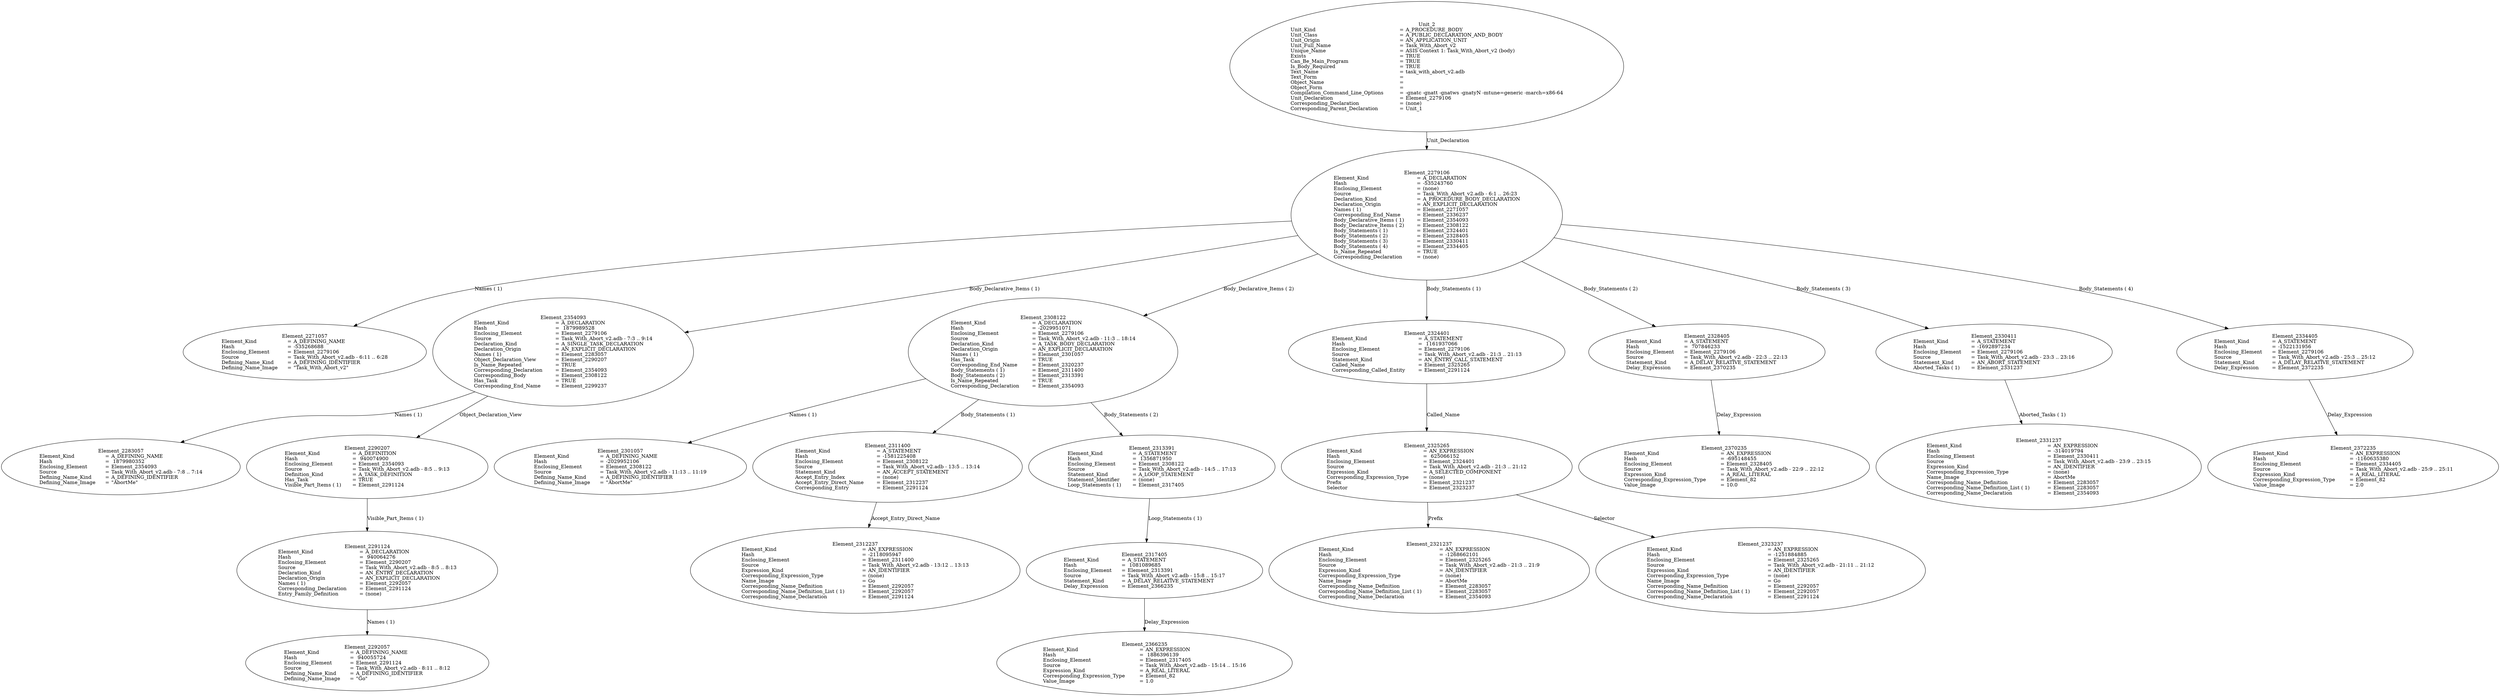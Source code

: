 digraph "task_with_abort_v2.adt" {
  Unit_2 -> Element_2279106
      [ label=Unit_Declaration ];
  Unit_2
      [ label=<<TABLE BORDER="0" CELLBORDER="0" CELLSPACING="0" CELLPADDING="0"> 
          <TR><TD COLSPAN="3">Unit_2</TD></TR>
          <TR><TD ALIGN="LEFT">Unit_Kind   </TD><TD> = </TD><TD ALIGN="LEFT">A_PROCEDURE_BODY</TD></TR>
          <TR><TD ALIGN="LEFT">Unit_Class   </TD><TD> = </TD><TD ALIGN="LEFT">A_PUBLIC_DECLARATION_AND_BODY</TD></TR>
          <TR><TD ALIGN="LEFT">Unit_Origin   </TD><TD> = </TD><TD ALIGN="LEFT">AN_APPLICATION_UNIT</TD></TR>
          <TR><TD ALIGN="LEFT">Unit_Full_Name    </TD><TD> = </TD><TD ALIGN="LEFT">Task_With_Abort_v2</TD></TR>
          <TR><TD ALIGN="LEFT">Unique_Name   </TD><TD> = </TD><TD ALIGN="LEFT">ASIS Context 1: Task_With_Abort_v2 (body)</TD></TR>
          <TR><TD ALIGN="LEFT">Exists  </TD><TD> = </TD><TD ALIGN="LEFT">TRUE</TD></TR>
          <TR><TD ALIGN="LEFT">Can_Be_Main_Program     </TD><TD> = </TD><TD ALIGN="LEFT">TRUE</TD></TR>
          <TR><TD ALIGN="LEFT">Is_Body_Required     </TD><TD> = </TD><TD ALIGN="LEFT">TRUE</TD></TR>
          <TR><TD ALIGN="LEFT">Text_Name   </TD><TD> = </TD><TD ALIGN="LEFT">task_with_abort_v2.adb</TD></TR>
          <TR><TD ALIGN="LEFT">Text_Form   </TD><TD> = </TD><TD ALIGN="LEFT"></TD></TR>
          <TR><TD ALIGN="LEFT">Object_Name   </TD><TD> = </TD><TD ALIGN="LEFT"></TD></TR>
          <TR><TD ALIGN="LEFT">Object_Form   </TD><TD> = </TD><TD ALIGN="LEFT"></TD></TR>
          <TR><TD ALIGN="LEFT">Compilation_Command_Line_Options         </TD><TD> = </TD><TD ALIGN="LEFT">-gnatc -gnatt -gnatws -gnatyN -mtune=generic -march=x86-64</TD></TR>
          <TR><TD ALIGN="LEFT">Unit_Declaration     </TD><TD> = </TD><TD ALIGN="LEFT">Element_2279106</TD></TR>
          <TR><TD ALIGN="LEFT">Corresponding_Declaration       </TD><TD> = </TD><TD ALIGN="LEFT">(none)</TD></TR>
          <TR><TD ALIGN="LEFT">Corresponding_Parent_Declaration         </TD><TD> = </TD><TD ALIGN="LEFT">Unit_1</TD></TR>
          </TABLE>> ];
  Element_2279106 -> Element_2271057
      [ label="Names ( 1)" ];
  Element_2279106 -> Element_2354093
      [ label="Body_Declarative_Items ( 1)" ];
  Element_2279106 -> Element_2308122
      [ label="Body_Declarative_Items ( 2)" ];
  Element_2279106 -> Element_2324401
      [ label="Body_Statements ( 1)" ];
  Element_2279106 -> Element_2328405
      [ label="Body_Statements ( 2)" ];
  Element_2279106 -> Element_2330411
      [ label="Body_Statements ( 3)" ];
  Element_2279106 -> Element_2334405
      [ label="Body_Statements ( 4)" ];
  Element_2279106
      [ label=<<TABLE BORDER="0" CELLBORDER="0" CELLSPACING="0" CELLPADDING="0"> 
          <TR><TD COLSPAN="3">Element_2279106</TD></TR>
          <TR><TD ALIGN="LEFT">Element_Kind    </TD><TD> = </TD><TD ALIGN="LEFT">A_DECLARATION</TD></TR>
          <TR><TD ALIGN="LEFT">Hash  </TD><TD> = </TD><TD ALIGN="LEFT">-535243760</TD></TR>
          <TR><TD ALIGN="LEFT">Enclosing_Element     </TD><TD> = </TD><TD ALIGN="LEFT">(none)</TD></TR>
          <TR><TD ALIGN="LEFT">Source  </TD><TD> = </TD><TD ALIGN="LEFT">Task_With_Abort_v2.adb - 6:1 .. 26:23</TD></TR>
          <TR><TD ALIGN="LEFT">Declaration_Kind     </TD><TD> = </TD><TD ALIGN="LEFT">A_PROCEDURE_BODY_DECLARATION</TD></TR>
          <TR><TD ALIGN="LEFT">Declaration_Origin     </TD><TD> = </TD><TD ALIGN="LEFT">AN_EXPLICIT_DECLARATION</TD></TR>
          <TR><TD ALIGN="LEFT">Names ( 1)   </TD><TD> = </TD><TD ALIGN="LEFT">Element_2271057</TD></TR>
          <TR><TD ALIGN="LEFT">Corresponding_End_Name      </TD><TD> = </TD><TD ALIGN="LEFT">Element_2336237</TD></TR>
          <TR><TD ALIGN="LEFT">Body_Declarative_Items ( 1)       </TD><TD> = </TD><TD ALIGN="LEFT">Element_2354093</TD></TR>
          <TR><TD ALIGN="LEFT">Body_Declarative_Items ( 2)       </TD><TD> = </TD><TD ALIGN="LEFT">Element_2308122</TD></TR>
          <TR><TD ALIGN="LEFT">Body_Statements ( 1)      </TD><TD> = </TD><TD ALIGN="LEFT">Element_2324401</TD></TR>
          <TR><TD ALIGN="LEFT">Body_Statements ( 2)      </TD><TD> = </TD><TD ALIGN="LEFT">Element_2328405</TD></TR>
          <TR><TD ALIGN="LEFT">Body_Statements ( 3)      </TD><TD> = </TD><TD ALIGN="LEFT">Element_2330411</TD></TR>
          <TR><TD ALIGN="LEFT">Body_Statements ( 4)      </TD><TD> = </TD><TD ALIGN="LEFT">Element_2334405</TD></TR>
          <TR><TD ALIGN="LEFT">Is_Name_Repeated     </TD><TD> = </TD><TD ALIGN="LEFT">TRUE</TD></TR>
          <TR><TD ALIGN="LEFT">Corresponding_Declaration       </TD><TD> = </TD><TD ALIGN="LEFT">(none)</TD></TR>
          </TABLE>> ];
  Element_2271057
      [ label=<<TABLE BORDER="0" CELLBORDER="0" CELLSPACING="0" CELLPADDING="0"> 
          <TR><TD COLSPAN="3">Element_2271057</TD></TR>
          <TR><TD ALIGN="LEFT">Element_Kind    </TD><TD> = </TD><TD ALIGN="LEFT">A_DEFINING_NAME</TD></TR>
          <TR><TD ALIGN="LEFT">Hash  </TD><TD> = </TD><TD ALIGN="LEFT">-535268688</TD></TR>
          <TR><TD ALIGN="LEFT">Enclosing_Element     </TD><TD> = </TD><TD ALIGN="LEFT">Element_2279106</TD></TR>
          <TR><TD ALIGN="LEFT">Source  </TD><TD> = </TD><TD ALIGN="LEFT">Task_With_Abort_v2.adb - 6:11 .. 6:28</TD></TR>
          <TR><TD ALIGN="LEFT">Defining_Name_Kind     </TD><TD> = </TD><TD ALIGN="LEFT">A_DEFINING_IDENTIFIER</TD></TR>
          <TR><TD ALIGN="LEFT">Defining_Name_Image     </TD><TD> = </TD><TD ALIGN="LEFT">"Task_With_Abort_v2"</TD></TR>
          </TABLE>> ];
  Element_2354093 -> Element_2283057
      [ label="Names ( 1)" ];
  Element_2354093 -> Element_2290207
      [ label=Object_Declaration_View ];
  Element_2354093
      [ label=<<TABLE BORDER="0" CELLBORDER="0" CELLSPACING="0" CELLPADDING="0"> 
          <TR><TD COLSPAN="3">Element_2354093</TD></TR>
          <TR><TD ALIGN="LEFT">Element_Kind    </TD><TD> = </TD><TD ALIGN="LEFT">A_DECLARATION</TD></TR>
          <TR><TD ALIGN="LEFT">Hash  </TD><TD> = </TD><TD ALIGN="LEFT"> 1879989528</TD></TR>
          <TR><TD ALIGN="LEFT">Enclosing_Element     </TD><TD> = </TD><TD ALIGN="LEFT">Element_2279106</TD></TR>
          <TR><TD ALIGN="LEFT">Source  </TD><TD> = </TD><TD ALIGN="LEFT">Task_With_Abort_v2.adb - 7:3 .. 9:14</TD></TR>
          <TR><TD ALIGN="LEFT">Declaration_Kind     </TD><TD> = </TD><TD ALIGN="LEFT">A_SINGLE_TASK_DECLARATION</TD></TR>
          <TR><TD ALIGN="LEFT">Declaration_Origin     </TD><TD> = </TD><TD ALIGN="LEFT">AN_EXPLICIT_DECLARATION</TD></TR>
          <TR><TD ALIGN="LEFT">Names ( 1)   </TD><TD> = </TD><TD ALIGN="LEFT">Element_2283057</TD></TR>
          <TR><TD ALIGN="LEFT">Object_Declaration_View      </TD><TD> = </TD><TD ALIGN="LEFT">Element_2290207</TD></TR>
          <TR><TD ALIGN="LEFT">Is_Name_Repeated     </TD><TD> = </TD><TD ALIGN="LEFT">TRUE</TD></TR>
          <TR><TD ALIGN="LEFT">Corresponding_Declaration       </TD><TD> = </TD><TD ALIGN="LEFT">Element_2354093</TD></TR>
          <TR><TD ALIGN="LEFT">Corresponding_Body     </TD><TD> = </TD><TD ALIGN="LEFT">Element_2308122</TD></TR>
          <TR><TD ALIGN="LEFT">Has_Task   </TD><TD> = </TD><TD ALIGN="LEFT">TRUE</TD></TR>
          <TR><TD ALIGN="LEFT">Corresponding_End_Name      </TD><TD> = </TD><TD ALIGN="LEFT">Element_2299237</TD></TR>
          </TABLE>> ];
  Element_2283057
      [ label=<<TABLE BORDER="0" CELLBORDER="0" CELLSPACING="0" CELLPADDING="0"> 
          <TR><TD COLSPAN="3">Element_2283057</TD></TR>
          <TR><TD ALIGN="LEFT">Element_Kind    </TD><TD> = </TD><TD ALIGN="LEFT">A_DEFINING_NAME</TD></TR>
          <TR><TD ALIGN="LEFT">Hash  </TD><TD> = </TD><TD ALIGN="LEFT"> 1879980352</TD></TR>
          <TR><TD ALIGN="LEFT">Enclosing_Element     </TD><TD> = </TD><TD ALIGN="LEFT">Element_2354093</TD></TR>
          <TR><TD ALIGN="LEFT">Source  </TD><TD> = </TD><TD ALIGN="LEFT">Task_With_Abort_v2.adb - 7:8 .. 7:14</TD></TR>
          <TR><TD ALIGN="LEFT">Defining_Name_Kind     </TD><TD> = </TD><TD ALIGN="LEFT">A_DEFINING_IDENTIFIER</TD></TR>
          <TR><TD ALIGN="LEFT">Defining_Name_Image     </TD><TD> = </TD><TD ALIGN="LEFT">"AbortMe"</TD></TR>
          </TABLE>> ];
  Element_2290207 -> Element_2291124
      [ label="Visible_Part_Items ( 1)" ];
  Element_2290207
      [ label=<<TABLE BORDER="0" CELLBORDER="0" CELLSPACING="0" CELLPADDING="0"> 
          <TR><TD COLSPAN="3">Element_2290207</TD></TR>
          <TR><TD ALIGN="LEFT">Element_Kind    </TD><TD> = </TD><TD ALIGN="LEFT">A_DEFINITION</TD></TR>
          <TR><TD ALIGN="LEFT">Hash  </TD><TD> = </TD><TD ALIGN="LEFT"> 940074900</TD></TR>
          <TR><TD ALIGN="LEFT">Enclosing_Element     </TD><TD> = </TD><TD ALIGN="LEFT">Element_2354093</TD></TR>
          <TR><TD ALIGN="LEFT">Source  </TD><TD> = </TD><TD ALIGN="LEFT">Task_With_Abort_v2.adb - 8:5 .. 9:13</TD></TR>
          <TR><TD ALIGN="LEFT">Definition_Kind    </TD><TD> = </TD><TD ALIGN="LEFT">A_TASK_DEFINITION</TD></TR>
          <TR><TD ALIGN="LEFT">Has_Task   </TD><TD> = </TD><TD ALIGN="LEFT">TRUE</TD></TR>
          <TR><TD ALIGN="LEFT">Visible_Part_Items ( 1)      </TD><TD> = </TD><TD ALIGN="LEFT">Element_2291124</TD></TR>
          </TABLE>> ];
  Element_2291124 -> Element_2292057
      [ label="Names ( 1)" ];
  Element_2291124
      [ label=<<TABLE BORDER="0" CELLBORDER="0" CELLSPACING="0" CELLPADDING="0"> 
          <TR><TD COLSPAN="3">Element_2291124</TD></TR>
          <TR><TD ALIGN="LEFT">Element_Kind    </TD><TD> = </TD><TD ALIGN="LEFT">A_DECLARATION</TD></TR>
          <TR><TD ALIGN="LEFT">Hash  </TD><TD> = </TD><TD ALIGN="LEFT"> 940064276</TD></TR>
          <TR><TD ALIGN="LEFT">Enclosing_Element     </TD><TD> = </TD><TD ALIGN="LEFT">Element_2290207</TD></TR>
          <TR><TD ALIGN="LEFT">Source  </TD><TD> = </TD><TD ALIGN="LEFT">Task_With_Abort_v2.adb - 8:5 .. 8:13</TD></TR>
          <TR><TD ALIGN="LEFT">Declaration_Kind     </TD><TD> = </TD><TD ALIGN="LEFT">AN_ENTRY_DECLARATION</TD></TR>
          <TR><TD ALIGN="LEFT">Declaration_Origin     </TD><TD> = </TD><TD ALIGN="LEFT">AN_EXPLICIT_DECLARATION</TD></TR>
          <TR><TD ALIGN="LEFT">Names ( 1)   </TD><TD> = </TD><TD ALIGN="LEFT">Element_2292057</TD></TR>
          <TR><TD ALIGN="LEFT">Corresponding_Declaration       </TD><TD> = </TD><TD ALIGN="LEFT">Element_2291124</TD></TR>
          <TR><TD ALIGN="LEFT">Entry_Family_Definition      </TD><TD> = </TD><TD ALIGN="LEFT">(none)</TD></TR>
          </TABLE>> ];
  Element_2292057
      [ label=<<TABLE BORDER="0" CELLBORDER="0" CELLSPACING="0" CELLPADDING="0"> 
          <TR><TD COLSPAN="3">Element_2292057</TD></TR>
          <TR><TD ALIGN="LEFT">Element_Kind    </TD><TD> = </TD><TD ALIGN="LEFT">A_DEFINING_NAME</TD></TR>
          <TR><TD ALIGN="LEFT">Hash  </TD><TD> = </TD><TD ALIGN="LEFT"> 940055724</TD></TR>
          <TR><TD ALIGN="LEFT">Enclosing_Element     </TD><TD> = </TD><TD ALIGN="LEFT">Element_2291124</TD></TR>
          <TR><TD ALIGN="LEFT">Source  </TD><TD> = </TD><TD ALIGN="LEFT">Task_With_Abort_v2.adb - 8:11 .. 8:12</TD></TR>
          <TR><TD ALIGN="LEFT">Defining_Name_Kind     </TD><TD> = </TD><TD ALIGN="LEFT">A_DEFINING_IDENTIFIER</TD></TR>
          <TR><TD ALIGN="LEFT">Defining_Name_Image     </TD><TD> = </TD><TD ALIGN="LEFT">"Go"</TD></TR>
          </TABLE>> ];
  Element_2308122 -> Element_2301057
      [ label="Names ( 1)" ];
  Element_2308122 -> Element_2311400
      [ label="Body_Statements ( 1)" ];
  Element_2308122 -> Element_2313391
      [ label="Body_Statements ( 2)" ];
  Element_2308122
      [ label=<<TABLE BORDER="0" CELLBORDER="0" CELLSPACING="0" CELLPADDING="0"> 
          <TR><TD COLSPAN="3">Element_2308122</TD></TR>
          <TR><TD ALIGN="LEFT">Element_Kind    </TD><TD> = </TD><TD ALIGN="LEFT">A_DECLARATION</TD></TR>
          <TR><TD ALIGN="LEFT">Hash  </TD><TD> = </TD><TD ALIGN="LEFT">-2029951071</TD></TR>
          <TR><TD ALIGN="LEFT">Enclosing_Element     </TD><TD> = </TD><TD ALIGN="LEFT">Element_2279106</TD></TR>
          <TR><TD ALIGN="LEFT">Source  </TD><TD> = </TD><TD ALIGN="LEFT">Task_With_Abort_v2.adb - 11:3 .. 18:14</TD></TR>
          <TR><TD ALIGN="LEFT">Declaration_Kind     </TD><TD> = </TD><TD ALIGN="LEFT">A_TASK_BODY_DECLARATION</TD></TR>
          <TR><TD ALIGN="LEFT">Declaration_Origin     </TD><TD> = </TD><TD ALIGN="LEFT">AN_EXPLICIT_DECLARATION</TD></TR>
          <TR><TD ALIGN="LEFT">Names ( 1)   </TD><TD> = </TD><TD ALIGN="LEFT">Element_2301057</TD></TR>
          <TR><TD ALIGN="LEFT">Has_Task   </TD><TD> = </TD><TD ALIGN="LEFT">TRUE</TD></TR>
          <TR><TD ALIGN="LEFT">Corresponding_End_Name      </TD><TD> = </TD><TD ALIGN="LEFT">Element_2320237</TD></TR>
          <TR><TD ALIGN="LEFT">Body_Statements ( 1)      </TD><TD> = </TD><TD ALIGN="LEFT">Element_2311400</TD></TR>
          <TR><TD ALIGN="LEFT">Body_Statements ( 2)      </TD><TD> = </TD><TD ALIGN="LEFT">Element_2313391</TD></TR>
          <TR><TD ALIGN="LEFT">Is_Name_Repeated     </TD><TD> = </TD><TD ALIGN="LEFT">TRUE</TD></TR>
          <TR><TD ALIGN="LEFT">Corresponding_Declaration       </TD><TD> = </TD><TD ALIGN="LEFT">Element_2354093</TD></TR>
          </TABLE>> ];
  Element_2301057
      [ label=<<TABLE BORDER="0" CELLBORDER="0" CELLSPACING="0" CELLPADDING="0"> 
          <TR><TD COLSPAN="3">Element_2301057</TD></TR>
          <TR><TD ALIGN="LEFT">Element_Kind    </TD><TD> = </TD><TD ALIGN="LEFT">A_DEFINING_NAME</TD></TR>
          <TR><TD ALIGN="LEFT">Hash  </TD><TD> = </TD><TD ALIGN="LEFT">-2029952106</TD></TR>
          <TR><TD ALIGN="LEFT">Enclosing_Element     </TD><TD> = </TD><TD ALIGN="LEFT">Element_2308122</TD></TR>
          <TR><TD ALIGN="LEFT">Source  </TD><TD> = </TD><TD ALIGN="LEFT">Task_With_Abort_v2.adb - 11:13 .. 11:19</TD></TR>
          <TR><TD ALIGN="LEFT">Defining_Name_Kind     </TD><TD> = </TD><TD ALIGN="LEFT">A_DEFINING_IDENTIFIER</TD></TR>
          <TR><TD ALIGN="LEFT">Defining_Name_Image     </TD><TD> = </TD><TD ALIGN="LEFT">"AbortMe"</TD></TR>
          </TABLE>> ];
  Element_2311400 -> Element_2312237
      [ label=Accept_Entry_Direct_Name ];
  Element_2311400
      [ label=<<TABLE BORDER="0" CELLBORDER="0" CELLSPACING="0" CELLPADDING="0"> 
          <TR><TD COLSPAN="3">Element_2311400</TD></TR>
          <TR><TD ALIGN="LEFT">Element_Kind    </TD><TD> = </TD><TD ALIGN="LEFT">A_STATEMENT</TD></TR>
          <TR><TD ALIGN="LEFT">Hash  </TD><TD> = </TD><TD ALIGN="LEFT">-1581225408</TD></TR>
          <TR><TD ALIGN="LEFT">Enclosing_Element     </TD><TD> = </TD><TD ALIGN="LEFT">Element_2308122</TD></TR>
          <TR><TD ALIGN="LEFT">Source  </TD><TD> = </TD><TD ALIGN="LEFT">Task_With_Abort_v2.adb - 13:5 .. 13:14</TD></TR>
          <TR><TD ALIGN="LEFT">Statement_Kind    </TD><TD> = </TD><TD ALIGN="LEFT">AN_ACCEPT_STATEMENT</TD></TR>
          <TR><TD ALIGN="LEFT">Accept_Entry_Index     </TD><TD> = </TD><TD ALIGN="LEFT">(none)</TD></TR>
          <TR><TD ALIGN="LEFT">Accept_Entry_Direct_Name       </TD><TD> = </TD><TD ALIGN="LEFT">Element_2312237</TD></TR>
          <TR><TD ALIGN="LEFT">Corresponding_Entry     </TD><TD> = </TD><TD ALIGN="LEFT">Element_2291124</TD></TR>
          </TABLE>> ];
  Element_2312237
      [ label=<<TABLE BORDER="0" CELLBORDER="0" CELLSPACING="0" CELLPADDING="0"> 
          <TR><TD COLSPAN="3">Element_2312237</TD></TR>
          <TR><TD ALIGN="LEFT">Element_Kind    </TD><TD> = </TD><TD ALIGN="LEFT">AN_EXPRESSION</TD></TR>
          <TR><TD ALIGN="LEFT">Hash  </TD><TD> = </TD><TD ALIGN="LEFT">-2118095947</TD></TR>
          <TR><TD ALIGN="LEFT">Enclosing_Element     </TD><TD> = </TD><TD ALIGN="LEFT">Element_2311400</TD></TR>
          <TR><TD ALIGN="LEFT">Source  </TD><TD> = </TD><TD ALIGN="LEFT">Task_With_Abort_v2.adb - 13:12 .. 13:13</TD></TR>
          <TR><TD ALIGN="LEFT">Expression_Kind    </TD><TD> = </TD><TD ALIGN="LEFT">AN_IDENTIFIER</TD></TR>
          <TR><TD ALIGN="LEFT">Corresponding_Expression_Type        </TD><TD> = </TD><TD ALIGN="LEFT">(none)</TD></TR>
          <TR><TD ALIGN="LEFT">Name_Image   </TD><TD> = </TD><TD ALIGN="LEFT">Go</TD></TR>
          <TR><TD ALIGN="LEFT">Corresponding_Name_Definition        </TD><TD> = </TD><TD ALIGN="LEFT">Element_2292057</TD></TR>
          <TR><TD ALIGN="LEFT">Corresponding_Name_Definition_List ( 1)          </TD><TD> = </TD><TD ALIGN="LEFT">Element_2292057</TD></TR>
          <TR><TD ALIGN="LEFT">Corresponding_Name_Declaration        </TD><TD> = </TD><TD ALIGN="LEFT">Element_2291124</TD></TR>
          </TABLE>> ];
  Element_2313391 -> Element_2317405
      [ label="Loop_Statements ( 1)" ];
  Element_2313391
      [ label=<<TABLE BORDER="0" CELLBORDER="0" CELLSPACING="0" CELLPADDING="0"> 
          <TR><TD COLSPAN="3">Element_2313391</TD></TR>
          <TR><TD ALIGN="LEFT">Element_Kind    </TD><TD> = </TD><TD ALIGN="LEFT">A_STATEMENT</TD></TR>
          <TR><TD ALIGN="LEFT">Hash  </TD><TD> = </TD><TD ALIGN="LEFT"> 1356871950</TD></TR>
          <TR><TD ALIGN="LEFT">Enclosing_Element     </TD><TD> = </TD><TD ALIGN="LEFT">Element_2308122</TD></TR>
          <TR><TD ALIGN="LEFT">Source  </TD><TD> = </TD><TD ALIGN="LEFT">Task_With_Abort_v2.adb - 14:5 .. 17:13</TD></TR>
          <TR><TD ALIGN="LEFT">Statement_Kind    </TD><TD> = </TD><TD ALIGN="LEFT">A_LOOP_STATEMENT</TD></TR>
          <TR><TD ALIGN="LEFT">Statement_Identifier      </TD><TD> = </TD><TD ALIGN="LEFT">(none)</TD></TR>
          <TR><TD ALIGN="LEFT">Loop_Statements ( 1)      </TD><TD> = </TD><TD ALIGN="LEFT">Element_2317405</TD></TR>
          </TABLE>> ];
  Element_2317405 -> Element_2366235
      [ label=Delay_Expression ];
  Element_2317405
      [ label=<<TABLE BORDER="0" CELLBORDER="0" CELLSPACING="0" CELLPADDING="0"> 
          <TR><TD COLSPAN="3">Element_2317405</TD></TR>
          <TR><TD ALIGN="LEFT">Element_Kind    </TD><TD> = </TD><TD ALIGN="LEFT">A_STATEMENT</TD></TR>
          <TR><TD ALIGN="LEFT">Hash  </TD><TD> = </TD><TD ALIGN="LEFT"> 1081089685</TD></TR>
          <TR><TD ALIGN="LEFT">Enclosing_Element     </TD><TD> = </TD><TD ALIGN="LEFT">Element_2313391</TD></TR>
          <TR><TD ALIGN="LEFT">Source  </TD><TD> = </TD><TD ALIGN="LEFT">Task_With_Abort_v2.adb - 15:8 .. 15:17</TD></TR>
          <TR><TD ALIGN="LEFT">Statement_Kind    </TD><TD> = </TD><TD ALIGN="LEFT">A_DELAY_RELATIVE_STATEMENT</TD></TR>
          <TR><TD ALIGN="LEFT">Delay_Expression     </TD><TD> = </TD><TD ALIGN="LEFT">Element_2366235</TD></TR>
          </TABLE>> ];
  Element_2366235
      [ label=<<TABLE BORDER="0" CELLBORDER="0" CELLSPACING="0" CELLPADDING="0"> 
          <TR><TD COLSPAN="3">Element_2366235</TD></TR>
          <TR><TD ALIGN="LEFT">Element_Kind    </TD><TD> = </TD><TD ALIGN="LEFT">AN_EXPRESSION</TD></TR>
          <TR><TD ALIGN="LEFT">Hash  </TD><TD> = </TD><TD ALIGN="LEFT"> 1886396139</TD></TR>
          <TR><TD ALIGN="LEFT">Enclosing_Element     </TD><TD> = </TD><TD ALIGN="LEFT">Element_2317405</TD></TR>
          <TR><TD ALIGN="LEFT">Source  </TD><TD> = </TD><TD ALIGN="LEFT">Task_With_Abort_v2.adb - 15:14 .. 15:16</TD></TR>
          <TR><TD ALIGN="LEFT">Expression_Kind    </TD><TD> = </TD><TD ALIGN="LEFT">A_REAL_LITERAL</TD></TR>
          <TR><TD ALIGN="LEFT">Corresponding_Expression_Type        </TD><TD> = </TD><TD ALIGN="LEFT">Element_82</TD></TR>
          <TR><TD ALIGN="LEFT">Value_Image   </TD><TD> = </TD><TD ALIGN="LEFT">1.0</TD></TR>
          </TABLE>> ];
  Element_2324401 -> Element_2325265
      [ label=Called_Name ];
  Element_2324401
      [ label=<<TABLE BORDER="0" CELLBORDER="0" CELLSPACING="0" CELLPADDING="0"> 
          <TR><TD COLSPAN="3">Element_2324401</TD></TR>
          <TR><TD ALIGN="LEFT">Element_Kind    </TD><TD> = </TD><TD ALIGN="LEFT">A_STATEMENT</TD></TR>
          <TR><TD ALIGN="LEFT">Hash  </TD><TD> = </TD><TD ALIGN="LEFT"> 1161937066</TD></TR>
          <TR><TD ALIGN="LEFT">Enclosing_Element     </TD><TD> = </TD><TD ALIGN="LEFT">Element_2279106</TD></TR>
          <TR><TD ALIGN="LEFT">Source  </TD><TD> = </TD><TD ALIGN="LEFT">Task_With_Abort_v2.adb - 21:3 .. 21:13</TD></TR>
          <TR><TD ALIGN="LEFT">Statement_Kind    </TD><TD> = </TD><TD ALIGN="LEFT">AN_ENTRY_CALL_STATEMENT</TD></TR>
          <TR><TD ALIGN="LEFT">Called_Name   </TD><TD> = </TD><TD ALIGN="LEFT">Element_2325265</TD></TR>
          <TR><TD ALIGN="LEFT">Corresponding_Called_Entity       </TD><TD> = </TD><TD ALIGN="LEFT">Element_2291124</TD></TR>
          </TABLE>> ];
  Element_2325265 -> Element_2321237
      [ label=Prefix ];
  Element_2325265 -> Element_2323237
      [ label=Selector ];
  Element_2325265
      [ label=<<TABLE BORDER="0" CELLBORDER="0" CELLSPACING="0" CELLPADDING="0"> 
          <TR><TD COLSPAN="3">Element_2325265</TD></TR>
          <TR><TD ALIGN="LEFT">Element_Kind    </TD><TD> = </TD><TD ALIGN="LEFT">AN_EXPRESSION</TD></TR>
          <TR><TD ALIGN="LEFT">Hash  </TD><TD> = </TD><TD ALIGN="LEFT"> 625066152</TD></TR>
          <TR><TD ALIGN="LEFT">Enclosing_Element     </TD><TD> = </TD><TD ALIGN="LEFT">Element_2324401</TD></TR>
          <TR><TD ALIGN="LEFT">Source  </TD><TD> = </TD><TD ALIGN="LEFT">Task_With_Abort_v2.adb - 21:3 .. 21:12</TD></TR>
          <TR><TD ALIGN="LEFT">Expression_Kind    </TD><TD> = </TD><TD ALIGN="LEFT">A_SELECTED_COMPONENT</TD></TR>
          <TR><TD ALIGN="LEFT">Corresponding_Expression_Type        </TD><TD> = </TD><TD ALIGN="LEFT">(none)</TD></TR>
          <TR><TD ALIGN="LEFT">Prefix  </TD><TD> = </TD><TD ALIGN="LEFT">Element_2321237</TD></TR>
          <TR><TD ALIGN="LEFT">Selector   </TD><TD> = </TD><TD ALIGN="LEFT">Element_2323237</TD></TR>
          </TABLE>> ];
  Element_2321237
      [ label=<<TABLE BORDER="0" CELLBORDER="0" CELLSPACING="0" CELLPADDING="0"> 
          <TR><TD COLSPAN="3">Element_2321237</TD></TR>
          <TR><TD ALIGN="LEFT">Element_Kind    </TD><TD> = </TD><TD ALIGN="LEFT">AN_EXPRESSION</TD></TR>
          <TR><TD ALIGN="LEFT">Hash  </TD><TD> = </TD><TD ALIGN="LEFT">-1268662101</TD></TR>
          <TR><TD ALIGN="LEFT">Enclosing_Element     </TD><TD> = </TD><TD ALIGN="LEFT">Element_2325265</TD></TR>
          <TR><TD ALIGN="LEFT">Source  </TD><TD> = </TD><TD ALIGN="LEFT">Task_With_Abort_v2.adb - 21:3 .. 21:9</TD></TR>
          <TR><TD ALIGN="LEFT">Expression_Kind    </TD><TD> = </TD><TD ALIGN="LEFT">AN_IDENTIFIER</TD></TR>
          <TR><TD ALIGN="LEFT">Corresponding_Expression_Type        </TD><TD> = </TD><TD ALIGN="LEFT">(none)</TD></TR>
          <TR><TD ALIGN="LEFT">Name_Image   </TD><TD> = </TD><TD ALIGN="LEFT">AbortMe</TD></TR>
          <TR><TD ALIGN="LEFT">Corresponding_Name_Definition        </TD><TD> = </TD><TD ALIGN="LEFT">Element_2283057</TD></TR>
          <TR><TD ALIGN="LEFT">Corresponding_Name_Definition_List ( 1)          </TD><TD> = </TD><TD ALIGN="LEFT">Element_2283057</TD></TR>
          <TR><TD ALIGN="LEFT">Corresponding_Name_Declaration        </TD><TD> = </TD><TD ALIGN="LEFT">Element_2354093</TD></TR>
          </TABLE>> ];
  Element_2323237
      [ label=<<TABLE BORDER="0" CELLBORDER="0" CELLSPACING="0" CELLPADDING="0"> 
          <TR><TD COLSPAN="3">Element_2323237</TD></TR>
          <TR><TD ALIGN="LEFT">Element_Kind    </TD><TD> = </TD><TD ALIGN="LEFT">AN_EXPRESSION</TD></TR>
          <TR><TD ALIGN="LEFT">Hash  </TD><TD> = </TD><TD ALIGN="LEFT">-1251884885</TD></TR>
          <TR><TD ALIGN="LEFT">Enclosing_Element     </TD><TD> = </TD><TD ALIGN="LEFT">Element_2325265</TD></TR>
          <TR><TD ALIGN="LEFT">Source  </TD><TD> = </TD><TD ALIGN="LEFT">Task_With_Abort_v2.adb - 21:11 .. 21:12</TD></TR>
          <TR><TD ALIGN="LEFT">Expression_Kind    </TD><TD> = </TD><TD ALIGN="LEFT">AN_IDENTIFIER</TD></TR>
          <TR><TD ALIGN="LEFT">Corresponding_Expression_Type        </TD><TD> = </TD><TD ALIGN="LEFT">(none)</TD></TR>
          <TR><TD ALIGN="LEFT">Name_Image   </TD><TD> = </TD><TD ALIGN="LEFT">Go</TD></TR>
          <TR><TD ALIGN="LEFT">Corresponding_Name_Definition        </TD><TD> = </TD><TD ALIGN="LEFT">Element_2292057</TD></TR>
          <TR><TD ALIGN="LEFT">Corresponding_Name_Definition_List ( 1)          </TD><TD> = </TD><TD ALIGN="LEFT">Element_2292057</TD></TR>
          <TR><TD ALIGN="LEFT">Corresponding_Name_Declaration        </TD><TD> = </TD><TD ALIGN="LEFT">Element_2291124</TD></TR>
          </TABLE>> ];
  Element_2328405 -> Element_2370235
      [ label=Delay_Expression ];
  Element_2328405
      [ label=<<TABLE BORDER="0" CELLBORDER="0" CELLSPACING="0" CELLPADDING="0"> 
          <TR><TD COLSPAN="3">Element_2328405</TD></TR>
          <TR><TD ALIGN="LEFT">Element_Kind    </TD><TD> = </TD><TD ALIGN="LEFT">A_STATEMENT</TD></TR>
          <TR><TD ALIGN="LEFT">Hash  </TD><TD> = </TD><TD ALIGN="LEFT"> 707846233</TD></TR>
          <TR><TD ALIGN="LEFT">Enclosing_Element     </TD><TD> = </TD><TD ALIGN="LEFT">Element_2279106</TD></TR>
          <TR><TD ALIGN="LEFT">Source  </TD><TD> = </TD><TD ALIGN="LEFT">Task_With_Abort_v2.adb - 22:3 .. 22:13</TD></TR>
          <TR><TD ALIGN="LEFT">Statement_Kind    </TD><TD> = </TD><TD ALIGN="LEFT">A_DELAY_RELATIVE_STATEMENT</TD></TR>
          <TR><TD ALIGN="LEFT">Delay_Expression     </TD><TD> = </TD><TD ALIGN="LEFT">Element_2370235</TD></TR>
          </TABLE>> ];
  Element_2370235
      [ label=<<TABLE BORDER="0" CELLBORDER="0" CELLSPACING="0" CELLPADDING="0"> 
          <TR><TD COLSPAN="3">Element_2370235</TD></TR>
          <TR><TD ALIGN="LEFT">Element_Kind    </TD><TD> = </TD><TD ALIGN="LEFT">AN_EXPRESSION</TD></TR>
          <TR><TD ALIGN="LEFT">Hash  </TD><TD> = </TD><TD ALIGN="LEFT">-695148455</TD></TR>
          <TR><TD ALIGN="LEFT">Enclosing_Element     </TD><TD> = </TD><TD ALIGN="LEFT">Element_2328405</TD></TR>
          <TR><TD ALIGN="LEFT">Source  </TD><TD> = </TD><TD ALIGN="LEFT">Task_With_Abort_v2.adb - 22:9 .. 22:12</TD></TR>
          <TR><TD ALIGN="LEFT">Expression_Kind    </TD><TD> = </TD><TD ALIGN="LEFT">A_REAL_LITERAL</TD></TR>
          <TR><TD ALIGN="LEFT">Corresponding_Expression_Type        </TD><TD> = </TD><TD ALIGN="LEFT">Element_82</TD></TR>
          <TR><TD ALIGN="LEFT">Value_Image   </TD><TD> = </TD><TD ALIGN="LEFT">10.0</TD></TR>
          </TABLE>> ];
  Element_2330411 -> Element_2331237
      [ label="Aborted_Tasks ( 1)" ];
  Element_2330411
      [ label=<<TABLE BORDER="0" CELLBORDER="0" CELLSPACING="0" CELLPADDING="0"> 
          <TR><TD COLSPAN="3">Element_2330411</TD></TR>
          <TR><TD ALIGN="LEFT">Element_Kind    </TD><TD> = </TD><TD ALIGN="LEFT">A_STATEMENT</TD></TR>
          <TR><TD ALIGN="LEFT">Hash  </TD><TD> = </TD><TD ALIGN="LEFT">-1692897234</TD></TR>
          <TR><TD ALIGN="LEFT">Enclosing_Element     </TD><TD> = </TD><TD ALIGN="LEFT">Element_2279106</TD></TR>
          <TR><TD ALIGN="LEFT">Source  </TD><TD> = </TD><TD ALIGN="LEFT">Task_With_Abort_v2.adb - 23:3 .. 23:16</TD></TR>
          <TR><TD ALIGN="LEFT">Statement_Kind    </TD><TD> = </TD><TD ALIGN="LEFT">AN_ABORT_STATEMENT</TD></TR>
          <TR><TD ALIGN="LEFT">Aborted_Tasks ( 1)     </TD><TD> = </TD><TD ALIGN="LEFT">Element_2331237</TD></TR>
          </TABLE>> ];
  Element_2331237
      [ label=<<TABLE BORDER="0" CELLBORDER="0" CELLSPACING="0" CELLPADDING="0"> 
          <TR><TD COLSPAN="3">Element_2331237</TD></TR>
          <TR><TD ALIGN="LEFT">Element_Kind    </TD><TD> = </TD><TD ALIGN="LEFT">AN_EXPRESSION</TD></TR>
          <TR><TD ALIGN="LEFT">Hash  </TD><TD> = </TD><TD ALIGN="LEFT">-314019794</TD></TR>
          <TR><TD ALIGN="LEFT">Enclosing_Element     </TD><TD> = </TD><TD ALIGN="LEFT">Element_2330411</TD></TR>
          <TR><TD ALIGN="LEFT">Source  </TD><TD> = </TD><TD ALIGN="LEFT">Task_With_Abort_v2.adb - 23:9 .. 23:15</TD></TR>
          <TR><TD ALIGN="LEFT">Expression_Kind    </TD><TD> = </TD><TD ALIGN="LEFT">AN_IDENTIFIER</TD></TR>
          <TR><TD ALIGN="LEFT">Corresponding_Expression_Type        </TD><TD> = </TD><TD ALIGN="LEFT">(none)</TD></TR>
          <TR><TD ALIGN="LEFT">Name_Image   </TD><TD> = </TD><TD ALIGN="LEFT">AbortMe</TD></TR>
          <TR><TD ALIGN="LEFT">Corresponding_Name_Definition        </TD><TD> = </TD><TD ALIGN="LEFT">Element_2283057</TD></TR>
          <TR><TD ALIGN="LEFT">Corresponding_Name_Definition_List ( 1)          </TD><TD> = </TD><TD ALIGN="LEFT">Element_2283057</TD></TR>
          <TR><TD ALIGN="LEFT">Corresponding_Name_Declaration        </TD><TD> = </TD><TD ALIGN="LEFT">Element_2354093</TD></TR>
          </TABLE>> ];
  Element_2334405 -> Element_2372235
      [ label=Delay_Expression ];
  Element_2334405
      [ label=<<TABLE BORDER="0" CELLBORDER="0" CELLSPACING="0" CELLPADDING="0"> 
          <TR><TD COLSPAN="3">Element_2334405</TD></TR>
          <TR><TD ALIGN="LEFT">Element_Kind    </TD><TD> = </TD><TD ALIGN="LEFT">A_STATEMENT</TD></TR>
          <TR><TD ALIGN="LEFT">Hash  </TD><TD> = </TD><TD ALIGN="LEFT">-1522131956</TD></TR>
          <TR><TD ALIGN="LEFT">Enclosing_Element     </TD><TD> = </TD><TD ALIGN="LEFT">Element_2279106</TD></TR>
          <TR><TD ALIGN="LEFT">Source  </TD><TD> = </TD><TD ALIGN="LEFT">Task_With_Abort_v2.adb - 25:3 .. 25:12</TD></TR>
          <TR><TD ALIGN="LEFT">Statement_Kind    </TD><TD> = </TD><TD ALIGN="LEFT">A_DELAY_RELATIVE_STATEMENT</TD></TR>
          <TR><TD ALIGN="LEFT">Delay_Expression     </TD><TD> = </TD><TD ALIGN="LEFT">Element_2372235</TD></TR>
          </TABLE>> ];
  Element_2372235
      [ label=<<TABLE BORDER="0" CELLBORDER="0" CELLSPACING="0" CELLPADDING="0"> 
          <TR><TD COLSPAN="3">Element_2372235</TD></TR>
          <TR><TD ALIGN="LEFT">Element_Kind    </TD><TD> = </TD><TD ALIGN="LEFT">AN_EXPRESSION</TD></TR>
          <TR><TD ALIGN="LEFT">Hash  </TD><TD> = </TD><TD ALIGN="LEFT">-1160635380</TD></TR>
          <TR><TD ALIGN="LEFT">Enclosing_Element     </TD><TD> = </TD><TD ALIGN="LEFT">Element_2334405</TD></TR>
          <TR><TD ALIGN="LEFT">Source  </TD><TD> = </TD><TD ALIGN="LEFT">Task_With_Abort_v2.adb - 25:9 .. 25:11</TD></TR>
          <TR><TD ALIGN="LEFT">Expression_Kind    </TD><TD> = </TD><TD ALIGN="LEFT">A_REAL_LITERAL</TD></TR>
          <TR><TD ALIGN="LEFT">Corresponding_Expression_Type        </TD><TD> = </TD><TD ALIGN="LEFT">Element_82</TD></TR>
          <TR><TD ALIGN="LEFT">Value_Image   </TD><TD> = </TD><TD ALIGN="LEFT">2.0</TD></TR>
          </TABLE>> ]
}
